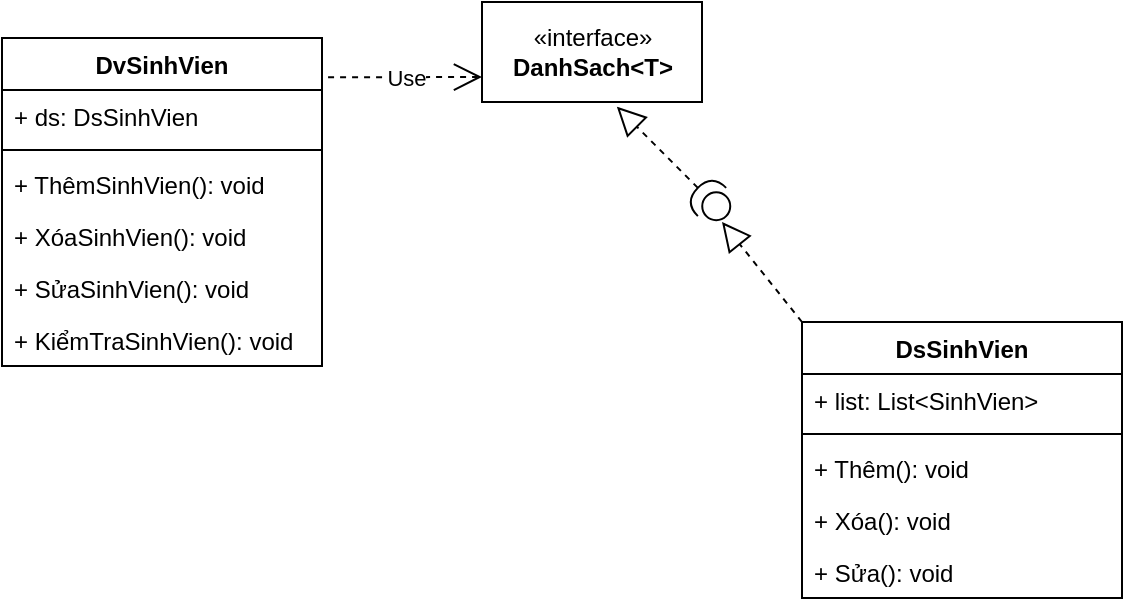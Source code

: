 <mxfile>
    <diagram id="JO-OFMp0j4Rj3C75moyo" name="Page-4">
        <mxGraphModel dx="501" dy="295" grid="1" gridSize="10" guides="1" tooltips="1" connect="1" arrows="1" fold="1" page="1" pageScale="1" pageWidth="850" pageHeight="1100" math="0" shadow="0">
            <root>
                <mxCell id="0"/>
                <mxCell id="1" parent="0"/>
                <mxCell id="qJdAGUrFS9mJ6YgpCwXt-1" value="DsSinhVien" style="swimlane;fontStyle=1;align=center;verticalAlign=top;childLayout=stackLayout;horizontal=1;startSize=26;horizontalStack=0;resizeParent=1;resizeParentMax=0;resizeLast=0;collapsible=1;marginBottom=0;fillColor=#FFFFFF;" vertex="1" parent="1">
                    <mxGeometry x="460" y="180" width="160" height="138" as="geometry"/>
                </mxCell>
                <mxCell id="qJdAGUrFS9mJ6YgpCwXt-2" value="+ list: List&lt;SinhVien&gt;" style="text;strokeColor=none;fillColor=none;align=left;verticalAlign=top;spacingLeft=4;spacingRight=4;overflow=hidden;rotatable=0;points=[[0,0.5],[1,0.5]];portConstraint=eastwest;" vertex="1" parent="qJdAGUrFS9mJ6YgpCwXt-1">
                    <mxGeometry y="26" width="160" height="26" as="geometry"/>
                </mxCell>
                <mxCell id="qJdAGUrFS9mJ6YgpCwXt-3" value="" style="line;strokeWidth=1;fillColor=none;align=left;verticalAlign=middle;spacingTop=-1;spacingLeft=3;spacingRight=3;rotatable=0;labelPosition=right;points=[];portConstraint=eastwest;strokeColor=inherit;" vertex="1" parent="qJdAGUrFS9mJ6YgpCwXt-1">
                    <mxGeometry y="52" width="160" height="8" as="geometry"/>
                </mxCell>
                <mxCell id="qJdAGUrFS9mJ6YgpCwXt-4" value="+ Thêm(): void" style="text;strokeColor=none;fillColor=none;align=left;verticalAlign=top;spacingLeft=4;spacingRight=4;overflow=hidden;rotatable=0;points=[[0,0.5],[1,0.5]];portConstraint=eastwest;" vertex="1" parent="qJdAGUrFS9mJ6YgpCwXt-1">
                    <mxGeometry y="60" width="160" height="26" as="geometry"/>
                </mxCell>
                <mxCell id="qJdAGUrFS9mJ6YgpCwXt-5" value="+ Xóa(): void" style="text;strokeColor=none;fillColor=none;align=left;verticalAlign=top;spacingLeft=4;spacingRight=4;overflow=hidden;rotatable=0;points=[[0,0.5],[1,0.5]];portConstraint=eastwest;" vertex="1" parent="qJdAGUrFS9mJ6YgpCwXt-1">
                    <mxGeometry y="86" width="160" height="26" as="geometry"/>
                </mxCell>
                <mxCell id="qJdAGUrFS9mJ6YgpCwXt-6" value="+ Sửa(): void" style="text;strokeColor=none;fillColor=none;align=left;verticalAlign=top;spacingLeft=4;spacingRight=4;overflow=hidden;rotatable=0;points=[[0,0.5],[1,0.5]];portConstraint=eastwest;" vertex="1" parent="qJdAGUrFS9mJ6YgpCwXt-1">
                    <mxGeometry y="112" width="160" height="26" as="geometry"/>
                </mxCell>
                <mxCell id="pX81yFZlAP8fhP-TekPo-5" value="DvSinhVien" style="swimlane;fontStyle=1;align=center;verticalAlign=top;childLayout=stackLayout;horizontal=1;startSize=26;horizontalStack=0;resizeParent=1;resizeParentMax=0;resizeLast=0;collapsible=1;marginBottom=0;fillColor=#FFFFFF;" vertex="1" parent="1">
                    <mxGeometry x="60" y="38" width="160" height="164" as="geometry"/>
                </mxCell>
                <mxCell id="pX81yFZlAP8fhP-TekPo-6" value="+ ds: DsSinhVien" style="text;strokeColor=none;fillColor=none;align=left;verticalAlign=top;spacingLeft=4;spacingRight=4;overflow=hidden;rotatable=0;points=[[0,0.5],[1,0.5]];portConstraint=eastwest;" vertex="1" parent="pX81yFZlAP8fhP-TekPo-5">
                    <mxGeometry y="26" width="160" height="26" as="geometry"/>
                </mxCell>
                <mxCell id="pX81yFZlAP8fhP-TekPo-7" value="" style="line;strokeWidth=1;fillColor=none;align=left;verticalAlign=middle;spacingTop=-1;spacingLeft=3;spacingRight=3;rotatable=0;labelPosition=right;points=[];portConstraint=eastwest;strokeColor=inherit;" vertex="1" parent="pX81yFZlAP8fhP-TekPo-5">
                    <mxGeometry y="52" width="160" height="8" as="geometry"/>
                </mxCell>
                <mxCell id="pX81yFZlAP8fhP-TekPo-8" value="+ ThêmSinhVien(): void" style="text;strokeColor=none;fillColor=none;align=left;verticalAlign=top;spacingLeft=4;spacingRight=4;overflow=hidden;rotatable=0;points=[[0,0.5],[1,0.5]];portConstraint=eastwest;" vertex="1" parent="pX81yFZlAP8fhP-TekPo-5">
                    <mxGeometry y="60" width="160" height="26" as="geometry"/>
                </mxCell>
                <mxCell id="pX81yFZlAP8fhP-TekPo-9" value="+ XóaSinhVien(): void" style="text;strokeColor=none;fillColor=none;align=left;verticalAlign=top;spacingLeft=4;spacingRight=4;overflow=hidden;rotatable=0;points=[[0,0.5],[1,0.5]];portConstraint=eastwest;" vertex="1" parent="pX81yFZlAP8fhP-TekPo-5">
                    <mxGeometry y="86" width="160" height="26" as="geometry"/>
                </mxCell>
                <mxCell id="pX81yFZlAP8fhP-TekPo-11" value="+ SửaSinhVien(): void" style="text;strokeColor=none;fillColor=none;align=left;verticalAlign=top;spacingLeft=4;spacingRight=4;overflow=hidden;rotatable=0;points=[[0,0.5],[1,0.5]];portConstraint=eastwest;" vertex="1" parent="pX81yFZlAP8fhP-TekPo-5">
                    <mxGeometry y="112" width="160" height="26" as="geometry"/>
                </mxCell>
                <mxCell id="pX81yFZlAP8fhP-TekPo-10" value="+ KiểmTraSinhVien(): void" style="text;strokeColor=none;fillColor=none;align=left;verticalAlign=top;spacingLeft=4;spacingRight=4;overflow=hidden;rotatable=0;points=[[0,0.5],[1,0.5]];portConstraint=eastwest;" vertex="1" parent="pX81yFZlAP8fhP-TekPo-5">
                    <mxGeometry y="138" width="160" height="26" as="geometry"/>
                </mxCell>
                <mxCell id="pX81yFZlAP8fhP-TekPo-12" value="Use" style="endArrow=open;endSize=12;dashed=1;html=1;entryX=0;entryY=0.75;entryDx=0;entryDy=0;exitX=1.019;exitY=0.12;exitDx=0;exitDy=0;exitPerimeter=0;" edge="1" parent="1" source="pX81yFZlAP8fhP-TekPo-5" target="qL_AprBC823-fHkgeual-1">
                    <mxGeometry width="160" relative="1" as="geometry">
                        <mxPoint x="250" y="95" as="sourcePoint"/>
                        <mxPoint x="420" y="95" as="targetPoint"/>
                    </mxGeometry>
                </mxCell>
                <mxCell id="qL_AprBC823-fHkgeual-1" value="«interface»&lt;br&gt;&lt;b&gt;DanhSach&amp;lt;T&amp;gt;&lt;/b&gt;" style="html=1;fillColor=#FFFFFF;" vertex="1" parent="1">
                    <mxGeometry x="300" y="20" width="110" height="50" as="geometry"/>
                </mxCell>
                <mxCell id="qL_AprBC823-fHkgeual-8" value="" style="shape=providedRequiredInterface;html=1;verticalLabelPosition=bottom;sketch=0;fillColor=#FFFFFF;rotation=-135;" vertex="1" parent="1">
                    <mxGeometry x="405" y="110" width="20" height="20" as="geometry"/>
                </mxCell>
                <mxCell id="qL_AprBC823-fHkgeual-9" value="" style="endArrow=block;dashed=1;endFill=0;endSize=12;html=1;entryX=0.613;entryY=1.047;entryDx=0;entryDy=0;entryPerimeter=0;exitX=1;exitY=0.5;exitDx=0;exitDy=0;exitPerimeter=0;" edge="1" parent="1" source="qL_AprBC823-fHkgeual-8" target="qL_AprBC823-fHkgeual-1">
                    <mxGeometry width="160" relative="1" as="geometry">
                        <mxPoint x="200" y="160" as="sourcePoint"/>
                        <mxPoint x="360" y="160" as="targetPoint"/>
                    </mxGeometry>
                </mxCell>
                <mxCell id="qL_AprBC823-fHkgeual-10" value="" style="endArrow=block;dashed=1;endFill=0;endSize=12;html=1;exitX=0;exitY=0;exitDx=0;exitDy=0;" edge="1" parent="1" source="qJdAGUrFS9mJ6YgpCwXt-1">
                    <mxGeometry width="160" relative="1" as="geometry">
                        <mxPoint x="417.929" y="122.929" as="sourcePoint"/>
                        <mxPoint x="420" y="130" as="targetPoint"/>
                    </mxGeometry>
                </mxCell>
            </root>
        </mxGraphModel>
    </diagram>
    <diagram id="Gtznlc1rGEPltZW_oigh" name="Page-3">
        <mxGraphModel dx="707" dy="416" grid="1" gridSize="10" guides="1" tooltips="1" connect="1" arrows="1" fold="1" page="1" pageScale="1" pageWidth="850" pageHeight="1100" math="0" shadow="0">
            <root>
                <mxCell id="0"/>
                <mxCell id="1" parent="0"/>
                <mxCell id="vZC9GX7yzrq1KJGCQQ8Q-1" value="«interface»&lt;br&gt;&lt;b&gt;DanhSach&amp;lt;T&amp;gt;&lt;/b&gt;" style="html=1;fillColor=#FFFFFF;" vertex="1" parent="1">
                    <mxGeometry x="310" y="50" width="110" height="50" as="geometry"/>
                </mxCell>
                <mxCell id="vZC9GX7yzrq1KJGCQQ8Q-2" value="DsSinhVien" style="swimlane;fontStyle=1;align=center;verticalAlign=top;childLayout=stackLayout;horizontal=1;startSize=26;horizontalStack=0;resizeParent=1;resizeParentMax=0;resizeLast=0;collapsible=1;marginBottom=0;fillColor=#FFFFFF;" vertex="1" parent="1">
                    <mxGeometry x="80" y="230" width="160" height="138" as="geometry"/>
                </mxCell>
                <mxCell id="vZC9GX7yzrq1KJGCQQ8Q-3" value="+ list: List&lt;SinhVien&gt;" style="text;strokeColor=none;fillColor=none;align=left;verticalAlign=top;spacingLeft=4;spacingRight=4;overflow=hidden;rotatable=0;points=[[0,0.5],[1,0.5]];portConstraint=eastwest;" vertex="1" parent="vZC9GX7yzrq1KJGCQQ8Q-2">
                    <mxGeometry y="26" width="160" height="26" as="geometry"/>
                </mxCell>
                <mxCell id="vZC9GX7yzrq1KJGCQQ8Q-4" value="" style="line;strokeWidth=1;fillColor=none;align=left;verticalAlign=middle;spacingTop=-1;spacingLeft=3;spacingRight=3;rotatable=0;labelPosition=right;points=[];portConstraint=eastwest;strokeColor=inherit;" vertex="1" parent="vZC9GX7yzrq1KJGCQQ8Q-2">
                    <mxGeometry y="52" width="160" height="8" as="geometry"/>
                </mxCell>
                <mxCell id="vZC9GX7yzrq1KJGCQQ8Q-10" value="+ Thêm(): void" style="text;strokeColor=none;fillColor=none;align=left;verticalAlign=top;spacingLeft=4;spacingRight=4;overflow=hidden;rotatable=0;points=[[0,0.5],[1,0.5]];portConstraint=eastwest;" vertex="1" parent="vZC9GX7yzrq1KJGCQQ8Q-2">
                    <mxGeometry y="60" width="160" height="26" as="geometry"/>
                </mxCell>
                <mxCell id="vZC9GX7yzrq1KJGCQQ8Q-11" value="+ Xóa(): void" style="text;strokeColor=none;fillColor=none;align=left;verticalAlign=top;spacingLeft=4;spacingRight=4;overflow=hidden;rotatable=0;points=[[0,0.5],[1,0.5]];portConstraint=eastwest;" vertex="1" parent="vZC9GX7yzrq1KJGCQQ8Q-2">
                    <mxGeometry y="86" width="160" height="26" as="geometry"/>
                </mxCell>
                <mxCell id="vZC9GX7yzrq1KJGCQQ8Q-5" value="+ Sửa(): void" style="text;strokeColor=none;fillColor=none;align=left;verticalAlign=top;spacingLeft=4;spacingRight=4;overflow=hidden;rotatable=0;points=[[0,0.5],[1,0.5]];portConstraint=eastwest;" vertex="1" parent="vZC9GX7yzrq1KJGCQQ8Q-2">
                    <mxGeometry y="112" width="160" height="26" as="geometry"/>
                </mxCell>
                <mxCell id="vZC9GX7yzrq1KJGCQQ8Q-6" value="" style="shape=providedRequiredInterface;html=1;verticalLabelPosition=bottom;sketch=0;fillColor=#FFFFFF;rotation=-45;" vertex="1" parent="1">
                    <mxGeometry x="240" y="180" width="20" height="20" as="geometry"/>
                </mxCell>
                <mxCell id="vZC9GX7yzrq1KJGCQQ8Q-8" value="" style="endArrow=block;dashed=1;endFill=0;endSize=12;html=1;exitX=0.5;exitY=0;exitDx=0;exitDy=0;entryX=0;entryY=0.5;entryDx=0;entryDy=0;entryPerimeter=0;" edge="1" parent="1" source="vZC9GX7yzrq1KJGCQQ8Q-2" target="vZC9GX7yzrq1KJGCQQ8Q-6">
                    <mxGeometry width="160" relative="1" as="geometry">
                        <mxPoint x="170" y="190" as="sourcePoint"/>
                        <mxPoint x="330" y="190" as="targetPoint"/>
                    </mxGeometry>
                </mxCell>
                <mxCell id="vZC9GX7yzrq1KJGCQQ8Q-9" value="" style="endArrow=block;dashed=1;endFill=0;endSize=12;html=1;exitX=1;exitY=0.5;exitDx=0;exitDy=0;entryX=0.5;entryY=1;entryDx=0;entryDy=0;exitPerimeter=0;" edge="1" parent="1" source="vZC9GX7yzrq1KJGCQQ8Q-6" target="vZC9GX7yzrq1KJGCQQ8Q-1">
                    <mxGeometry width="160" relative="1" as="geometry">
                        <mxPoint x="170" y="240" as="sourcePoint"/>
                        <mxPoint x="252.929" y="207.071" as="targetPoint"/>
                    </mxGeometry>
                </mxCell>
            </root>
        </mxGraphModel>
    </diagram>
    <diagram id="Amr8a8DfShnS3bFKokmS" name="Page-2">
        <mxGraphModel dx="859" dy="506" grid="1" gridSize="10" guides="1" tooltips="1" connect="1" arrows="1" fold="1" page="1" pageScale="1" pageWidth="850" pageHeight="1100" math="0" shadow="0">
            <root>
                <mxCell id="0"/>
                <mxCell id="1" parent="0"/>
                <mxCell id="Kgaro1jRK9CVdnCfvv0K-1" value="App" style="swimlane;fontStyle=1;align=center;verticalAlign=top;childLayout=stackLayout;horizontal=1;startSize=26;horizontalStack=0;resizeParent=1;resizeParentMax=0;resizeLast=0;collapsible=1;marginBottom=0;fillColor=#FFFFFF;" vertex="1" parent="1">
                    <mxGeometry x="30" y="55" width="160" height="60" as="geometry"/>
                </mxCell>
                <mxCell id="Kgaro1jRK9CVdnCfvv0K-3" value="" style="line;strokeWidth=1;fillColor=none;align=left;verticalAlign=middle;spacingTop=-1;spacingLeft=3;spacingRight=3;rotatable=0;labelPosition=right;points=[];portConstraint=eastwest;strokeColor=inherit;" vertex="1" parent="Kgaro1jRK9CVdnCfvv0K-1">
                    <mxGeometry y="26" width="160" height="8" as="geometry"/>
                </mxCell>
                <mxCell id="Kgaro1jRK9CVdnCfvv0K-4" value="+ main(): void" style="text;strokeColor=none;fillColor=none;align=left;verticalAlign=top;spacingLeft=4;spacingRight=4;overflow=hidden;rotatable=0;points=[[0,0.5],[1,0.5]];portConstraint=eastwest;" vertex="1" parent="Kgaro1jRK9CVdnCfvv0K-1">
                    <mxGeometry y="34" width="160" height="26" as="geometry"/>
                </mxCell>
                <mxCell id="Kgaro1jRK9CVdnCfvv0K-5" value="DvSinhVien" style="swimlane;fontStyle=1;align=center;verticalAlign=top;childLayout=stackLayout;horizontal=1;startSize=26;horizontalStack=0;resizeParent=1;resizeParentMax=0;resizeLast=0;collapsible=1;marginBottom=0;fillColor=#FFFFFF;" vertex="1" parent="1">
                    <mxGeometry x="290" y="310" width="170" height="86" as="geometry"/>
                </mxCell>
                <mxCell id="Kgaro1jRK9CVdnCfvv0K-6" value="+ field: type" style="text;strokeColor=none;fillColor=none;align=left;verticalAlign=top;spacingLeft=4;spacingRight=4;overflow=hidden;rotatable=0;points=[[0,0.5],[1,0.5]];portConstraint=eastwest;" vertex="1" parent="Kgaro1jRK9CVdnCfvv0K-5">
                    <mxGeometry y="26" width="170" height="26" as="geometry"/>
                </mxCell>
                <mxCell id="Kgaro1jRK9CVdnCfvv0K-7" value="" style="line;strokeWidth=1;fillColor=none;align=left;verticalAlign=middle;spacingTop=-1;spacingLeft=3;spacingRight=3;rotatable=0;labelPosition=right;points=[];portConstraint=eastwest;strokeColor=inherit;" vertex="1" parent="Kgaro1jRK9CVdnCfvv0K-5">
                    <mxGeometry y="52" width="170" height="8" as="geometry"/>
                </mxCell>
                <mxCell id="Kgaro1jRK9CVdnCfvv0K-8" value="+ method(type): type" style="text;strokeColor=none;fillColor=none;align=left;verticalAlign=top;spacingLeft=4;spacingRight=4;overflow=hidden;rotatable=0;points=[[0,0.5],[1,0.5]];portConstraint=eastwest;" vertex="1" parent="Kgaro1jRK9CVdnCfvv0K-5">
                    <mxGeometry y="60" width="170" height="26" as="geometry"/>
                </mxCell>
                <mxCell id="Kgaro1jRK9CVdnCfvv0K-9" value="«interface»&lt;br&gt;&lt;b&gt;DvSV&lt;/b&gt;" style="html=1;fillColor=#FFFFFF;" vertex="1" parent="1">
                    <mxGeometry x="370" y="60" width="110" height="50" as="geometry"/>
                </mxCell>
                <mxCell id="Kgaro1jRK9CVdnCfvv0K-13" value="Use" style="endArrow=open;endSize=12;dashed=1;html=1;exitX=1;exitY=0.5;exitDx=0;exitDy=0;" edge="1" parent="1" source="Kgaro1jRK9CVdnCfvv0K-1">
                    <mxGeometry width="160" relative="1" as="geometry">
                        <mxPoint x="210" y="84.5" as="sourcePoint"/>
                        <mxPoint x="370" y="84.5" as="targetPoint"/>
                    </mxGeometry>
                </mxCell>
                <mxCell id="Kgaro1jRK9CVdnCfvv0K-17" value="(Sử dụng)" style="edgeLabel;html=1;align=center;verticalAlign=middle;resizable=0;points=[];" vertex="1" connectable="0" parent="Kgaro1jRK9CVdnCfvv0K-13">
                    <mxGeometry x="0.191" y="-2" relative="1" as="geometry">
                        <mxPoint x="-17" y="13" as="offset"/>
                    </mxGeometry>
                </mxCell>
                <mxCell id="Kgaro1jRK9CVdnCfvv0K-15" value="" style="endArrow=block;dashed=1;endFill=0;endSize=12;html=1;exitX=0.5;exitY=0;exitDx=0;exitDy=0;" edge="1" parent="1" source="Kgaro1jRK9CVdnCfvv0K-5">
                    <mxGeometry width="160" relative="1" as="geometry">
                        <mxPoint x="210" y="190" as="sourcePoint"/>
                        <mxPoint x="410" y="200" as="targetPoint"/>
                    </mxGeometry>
                </mxCell>
                <mxCell id="Kgaro1jRK9CVdnCfvv0K-16" value="Implements&lt;br&gt;(Triển khai)" style="edgeLabel;html=1;align=center;verticalAlign=middle;resizable=0;points=[];" vertex="1" connectable="0" parent="Kgaro1jRK9CVdnCfvv0K-15">
                    <mxGeometry x="0.37" y="-1" relative="1" as="geometry">
                        <mxPoint x="-1" y="18" as="offset"/>
                    </mxGeometry>
                </mxCell>
                <mxCell id="Kgaro1jRK9CVdnCfvv0K-18" value="DvSinhVienV1&#10;" style="swimlane;fontStyle=1;align=center;verticalAlign=top;childLayout=stackLayout;horizontal=1;startSize=26;horizontalStack=0;resizeParent=1;resizeParentMax=0;resizeLast=0;collapsible=1;marginBottom=0;fillColor=#FFFFFF;" vertex="1" parent="1">
                    <mxGeometry x="80" y="210" width="170" height="86" as="geometry"/>
                </mxCell>
                <mxCell id="Kgaro1jRK9CVdnCfvv0K-19" value="+ field: type" style="text;strokeColor=none;fillColor=none;align=left;verticalAlign=top;spacingLeft=4;spacingRight=4;overflow=hidden;rotatable=0;points=[[0,0.5],[1,0.5]];portConstraint=eastwest;" vertex="1" parent="Kgaro1jRK9CVdnCfvv0K-18">
                    <mxGeometry y="26" width="170" height="26" as="geometry"/>
                </mxCell>
                <mxCell id="Kgaro1jRK9CVdnCfvv0K-20" value="" style="line;strokeWidth=1;fillColor=none;align=left;verticalAlign=middle;spacingTop=-1;spacingLeft=3;spacingRight=3;rotatable=0;labelPosition=right;points=[];portConstraint=eastwest;strokeColor=inherit;" vertex="1" parent="Kgaro1jRK9CVdnCfvv0K-18">
                    <mxGeometry y="52" width="170" height="8" as="geometry"/>
                </mxCell>
                <mxCell id="Kgaro1jRK9CVdnCfvv0K-21" value="+ method(type): type" style="text;strokeColor=none;fillColor=none;align=left;verticalAlign=top;spacingLeft=4;spacingRight=4;overflow=hidden;rotatable=0;points=[[0,0.5],[1,0.5]];portConstraint=eastwest;" vertex="1" parent="Kgaro1jRK9CVdnCfvv0K-18">
                    <mxGeometry y="60" width="170" height="26" as="geometry"/>
                </mxCell>
                <mxCell id="Kgaro1jRK9CVdnCfvv0K-24" value="" style="shape=providedRequiredInterface;html=1;verticalLabelPosition=bottom;sketch=0;fillColor=#FFFFFF;rotation=-60;" vertex="1" parent="1">
                    <mxGeometry x="400" y="180" width="20" height="20" as="geometry"/>
                </mxCell>
                <mxCell id="Kgaro1jRK9CVdnCfvv0K-26" value="" style="endArrow=block;dashed=1;endFill=0;endSize=12;html=1;exitX=0.5;exitY=0;exitDx=0;exitDy=0;" edge="1" parent="1" source="Kgaro1jRK9CVdnCfvv0K-18">
                    <mxGeometry width="160" relative="1" as="geometry">
                        <mxPoint x="210" y="180" as="sourcePoint"/>
                        <mxPoint x="410" y="200" as="targetPoint"/>
                    </mxGeometry>
                </mxCell>
                <mxCell id="Kgaro1jRK9CVdnCfvv0K-27" value="" style="endArrow=block;dashed=1;endFill=0;endSize=12;html=1;exitX=1;exitY=0.5;exitDx=0;exitDy=0;entryX=0.5;entryY=1;entryDx=0;entryDy=0;exitPerimeter=0;" edge="1" parent="1" source="Kgaro1jRK9CVdnCfvv0K-24" target="Kgaro1jRK9CVdnCfvv0K-9">
                    <mxGeometry width="160" relative="1" as="geometry">
                        <mxPoint x="175" y="220" as="sourcePoint"/>
                        <mxPoint x="290" y="190" as="targetPoint"/>
                    </mxGeometry>
                </mxCell>
                <mxCell id="Kgaro1jRK9CVdnCfvv0K-28" value="DvSinhVienV2" style="swimlane;fontStyle=1;align=center;verticalAlign=top;childLayout=stackLayout;horizontal=1;startSize=26;horizontalStack=0;resizeParent=1;resizeParentMax=0;resizeLast=0;collapsible=1;marginBottom=0;fillColor=#FFFFFF;" vertex="1" parent="1">
                    <mxGeometry x="510" y="210" width="170" height="86" as="geometry"/>
                </mxCell>
                <mxCell id="Kgaro1jRK9CVdnCfvv0K-29" value="+ field: type" style="text;strokeColor=none;fillColor=none;align=left;verticalAlign=top;spacingLeft=4;spacingRight=4;overflow=hidden;rotatable=0;points=[[0,0.5],[1,0.5]];portConstraint=eastwest;" vertex="1" parent="Kgaro1jRK9CVdnCfvv0K-28">
                    <mxGeometry y="26" width="170" height="26" as="geometry"/>
                </mxCell>
                <mxCell id="Kgaro1jRK9CVdnCfvv0K-30" value="" style="line;strokeWidth=1;fillColor=none;align=left;verticalAlign=middle;spacingTop=-1;spacingLeft=3;spacingRight=3;rotatable=0;labelPosition=right;points=[];portConstraint=eastwest;strokeColor=inherit;" vertex="1" parent="Kgaro1jRK9CVdnCfvv0K-28">
                    <mxGeometry y="52" width="170" height="8" as="geometry"/>
                </mxCell>
                <mxCell id="Kgaro1jRK9CVdnCfvv0K-31" value="+ method(type): type" style="text;strokeColor=none;fillColor=none;align=left;verticalAlign=top;spacingLeft=4;spacingRight=4;overflow=hidden;rotatable=0;points=[[0,0.5],[1,0.5]];portConstraint=eastwest;" vertex="1" parent="Kgaro1jRK9CVdnCfvv0K-28">
                    <mxGeometry y="60" width="170" height="26" as="geometry"/>
                </mxCell>
                <mxCell id="Kgaro1jRK9CVdnCfvv0K-32" value="" style="endArrow=block;dashed=1;endFill=0;endSize=12;html=1;exitX=0;exitY=0.5;exitDx=0;exitDy=0;entryX=0.25;entryY=0.067;entryDx=0;entryDy=0;entryPerimeter=0;" edge="1" parent="1" source="Kgaro1jRK9CVdnCfvv0K-29">
                    <mxGeometry width="160" relative="1" as="geometry">
                        <mxPoint x="175" y="220" as="sourcePoint"/>
                        <mxPoint x="410.0" y="200.0" as="targetPoint"/>
                    </mxGeometry>
                </mxCell>
            </root>
        </mxGraphModel>
    </diagram>
    <diagram id="ck03NFzBVbpnQxvQzcx9" name="Page-1">
        <mxGraphModel dx="601" dy="354" grid="1" gridSize="10" guides="1" tooltips="1" connect="1" arrows="1" fold="1" page="1" pageScale="1" pageWidth="850" pageHeight="1100" math="0" shadow="0">
            <root>
                <mxCell id="0"/>
                <mxCell id="1" parent="0"/>
                <mxCell id="2" value="abstract Đối Tượng" style="swimlane;fontStyle=1;align=center;verticalAlign=top;childLayout=stackLayout;horizontal=1;startSize=26;horizontalStack=0;resizeParent=1;resizeParentMax=0;resizeLast=0;collapsible=1;marginBottom=0;" vertex="1" parent="1">
                    <mxGeometry x="40" y="60" width="160" height="112" as="geometry"/>
                </mxCell>
                <mxCell id="6" value="+ Năm: Số Nguyên" style="text;strokeColor=none;fillColor=none;align=left;verticalAlign=top;spacingLeft=4;spacingRight=4;overflow=hidden;rotatable=0;points=[[0,0.5],[1,0.5]];portConstraint=eastwest;" vertex="1" parent="2">
                    <mxGeometry y="26" width="160" height="26" as="geometry"/>
                </mxCell>
                <mxCell id="3" value="+ Tên: Chuỗi" style="text;strokeColor=none;fillColor=none;align=left;verticalAlign=top;spacingLeft=4;spacingRight=4;overflow=hidden;rotatable=0;points=[[0,0.5],[1,0.5]];portConstraint=eastwest;" vertex="1" parent="2">
                    <mxGeometry y="52" width="160" height="26" as="geometry"/>
                </mxCell>
                <mxCell id="4" value="" style="line;strokeWidth=1;fillColor=none;align=left;verticalAlign=middle;spacingTop=-1;spacingLeft=3;spacingRight=3;rotatable=0;labelPosition=right;points=[];portConstraint=eastwest;strokeColor=inherit;" vertex="1" parent="2">
                    <mxGeometry y="78" width="160" height="8" as="geometry"/>
                </mxCell>
                <mxCell id="5" value="+ abstract Nhập(void): void" style="text;strokeColor=none;fillColor=none;align=left;verticalAlign=top;spacingLeft=4;spacingRight=4;overflow=hidden;rotatable=0;points=[[0,0.5],[1,0.5]];portConstraint=eastwest;" vertex="1" parent="2">
                    <mxGeometry y="86" width="160" height="26" as="geometry"/>
                </mxCell>
                <mxCell id="13" value="" style="edgeStyle=none;html=1;" edge="1" parent="1" source="7" target="5">
                    <mxGeometry relative="1" as="geometry"/>
                </mxCell>
                <mxCell id="7" value="Sinh Viên" style="swimlane;fontStyle=1;align=center;verticalAlign=top;childLayout=stackLayout;horizontal=1;startSize=26;horizontalStack=0;resizeParent=1;resizeParentMax=0;resizeLast=0;collapsible=1;marginBottom=0;" vertex="1" parent="1">
                    <mxGeometry x="40" y="240" width="160" height="86" as="geometry"/>
                </mxCell>
                <mxCell id="8" value="+ Điểm: Số Thực" style="text;strokeColor=none;fillColor=none;align=left;verticalAlign=top;spacingLeft=4;spacingRight=4;overflow=hidden;rotatable=0;points=[[0,0.5],[1,0.5]];portConstraint=eastwest;" vertex="1" parent="7">
                    <mxGeometry y="26" width="160" height="26" as="geometry"/>
                </mxCell>
                <mxCell id="10" value="" style="line;strokeWidth=1;fillColor=none;align=left;verticalAlign=middle;spacingTop=-1;spacingLeft=3;spacingRight=3;rotatable=0;labelPosition=right;points=[];portConstraint=eastwest;strokeColor=inherit;" vertex="1" parent="7">
                    <mxGeometry y="52" width="160" height="8" as="geometry"/>
                </mxCell>
                <mxCell id="11" value="+ Nhập(void): void" style="text;strokeColor=none;fillColor=none;align=left;verticalAlign=top;spacingLeft=4;spacingRight=4;overflow=hidden;rotatable=0;points=[[0,0.5],[1,0.5]];portConstraint=eastwest;" vertex="1" parent="7">
                    <mxGeometry y="60" width="160" height="26" as="geometry"/>
                </mxCell>
                <mxCell id="12" value="Extends" style="endArrow=block;endSize=16;endFill=0;html=1;exitX=0.5;exitY=0;exitDx=0;exitDy=0;entryX=0.494;entryY=1.116;entryDx=0;entryDy=0;entryPerimeter=0;" edge="1" parent="1" source="7" target="5">
                    <mxGeometry width="160" relative="1" as="geometry">
                        <mxPoint x="120" y="190" as="sourcePoint"/>
                        <mxPoint x="280" y="190" as="targetPoint"/>
                    </mxGeometry>
                </mxCell>
                <mxCell id="14" value="&lt;h1&gt;Ghi Chú&lt;/h1&gt;&lt;p&gt;Lớp SinhVien thừa kế và mở rộng lớp trừu tượng cha Đối Tượng&lt;/p&gt;" style="text;html=1;strokeColor=none;fillColor=#6666FF;spacing=5;spacingTop=-20;whiteSpace=wrap;overflow=hidden;rounded=0;" vertex="1" parent="1">
                    <mxGeometry x="280" y="90" width="190" height="120" as="geometry"/>
                </mxCell>
            </root>
        </mxGraphModel>
    </diagram>
</mxfile>